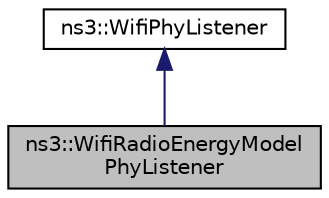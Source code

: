 digraph "ns3::WifiRadioEnergyModelPhyListener"
{
 // LATEX_PDF_SIZE
  edge [fontname="Helvetica",fontsize="10",labelfontname="Helvetica",labelfontsize="10"];
  node [fontname="Helvetica",fontsize="10",shape=record];
  Node1 [label="ns3::WifiRadioEnergyModel\lPhyListener",height=0.2,width=0.4,color="black", fillcolor="grey75", style="filled", fontcolor="black",tooltip="A WifiPhy listener class for notifying the WifiRadioEnergyModel of Wifi radio state change."];
  Node2 -> Node1 [dir="back",color="midnightblue",fontsize="10",style="solid",fontname="Helvetica"];
  Node2 [label="ns3::WifiPhyListener",height=0.2,width=0.4,color="black", fillcolor="white", style="filled",URL="$classns3_1_1_wifi_phy_listener.html",tooltip="receive notifications about PHY events."];
}
